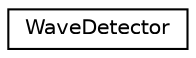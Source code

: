 digraph "Graphical Class Hierarchy"
{
 // LATEX_PDF_SIZE
  edge [fontname="Helvetica",fontsize="10",labelfontname="Helvetica",labelfontsize="10"];
  node [fontname="Helvetica",fontsize="10",shape=record];
  rankdir="LR";
  Node0 [label="WaveDetector",height=0.2,width=0.4,color="black", fillcolor="white", style="filled",URL="$classWaveDetector.html",tooltip=" "];
}
